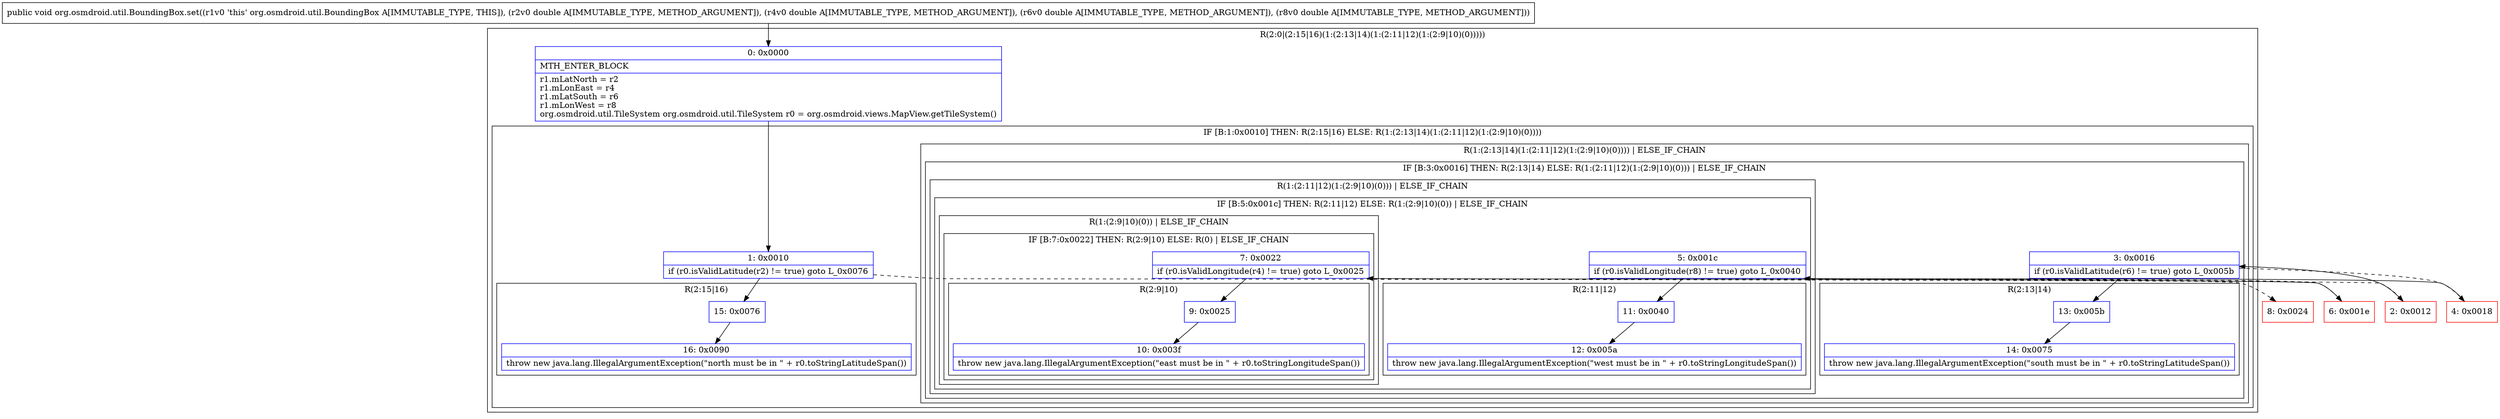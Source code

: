 digraph "CFG fororg.osmdroid.util.BoundingBox.set(DDDD)V" {
subgraph cluster_Region_1817585883 {
label = "R(2:0|(2:15|16)(1:(2:13|14)(1:(2:11|12)(1:(2:9|10)(0)))))";
node [shape=record,color=blue];
Node_0 [shape=record,label="{0\:\ 0x0000|MTH_ENTER_BLOCK\l|r1.mLatNorth = r2\lr1.mLonEast = r4\lr1.mLatSouth = r6\lr1.mLonWest = r8\lorg.osmdroid.util.TileSystem org.osmdroid.util.TileSystem r0 = org.osmdroid.views.MapView.getTileSystem()\l}"];
subgraph cluster_IfRegion_210680697 {
label = "IF [B:1:0x0010] THEN: R(2:15|16) ELSE: R(1:(2:13|14)(1:(2:11|12)(1:(2:9|10)(0))))";
node [shape=record,color=blue];
Node_1 [shape=record,label="{1\:\ 0x0010|if (r0.isValidLatitude(r2) != true) goto L_0x0076\l}"];
subgraph cluster_Region_1283735937 {
label = "R(2:15|16)";
node [shape=record,color=blue];
Node_15 [shape=record,label="{15\:\ 0x0076}"];
Node_16 [shape=record,label="{16\:\ 0x0090|throw new java.lang.IllegalArgumentException(\"north must be in \" + r0.toStringLatitudeSpan())\l}"];
}
subgraph cluster_Region_1500708977 {
label = "R(1:(2:13|14)(1:(2:11|12)(1:(2:9|10)(0)))) | ELSE_IF_CHAIN\l";
node [shape=record,color=blue];
subgraph cluster_IfRegion_882821559 {
label = "IF [B:3:0x0016] THEN: R(2:13|14) ELSE: R(1:(2:11|12)(1:(2:9|10)(0))) | ELSE_IF_CHAIN\l";
node [shape=record,color=blue];
Node_3 [shape=record,label="{3\:\ 0x0016|if (r0.isValidLatitude(r6) != true) goto L_0x005b\l}"];
subgraph cluster_Region_1775447823 {
label = "R(2:13|14)";
node [shape=record,color=blue];
Node_13 [shape=record,label="{13\:\ 0x005b}"];
Node_14 [shape=record,label="{14\:\ 0x0075|throw new java.lang.IllegalArgumentException(\"south must be in \" + r0.toStringLatitudeSpan())\l}"];
}
subgraph cluster_Region_1129358106 {
label = "R(1:(2:11|12)(1:(2:9|10)(0))) | ELSE_IF_CHAIN\l";
node [shape=record,color=blue];
subgraph cluster_IfRegion_276759615 {
label = "IF [B:5:0x001c] THEN: R(2:11|12) ELSE: R(1:(2:9|10)(0)) | ELSE_IF_CHAIN\l";
node [shape=record,color=blue];
Node_5 [shape=record,label="{5\:\ 0x001c|if (r0.isValidLongitude(r8) != true) goto L_0x0040\l}"];
subgraph cluster_Region_2124011512 {
label = "R(2:11|12)";
node [shape=record,color=blue];
Node_11 [shape=record,label="{11\:\ 0x0040}"];
Node_12 [shape=record,label="{12\:\ 0x005a|throw new java.lang.IllegalArgumentException(\"west must be in \" + r0.toStringLongitudeSpan())\l}"];
}
subgraph cluster_Region_451004584 {
label = "R(1:(2:9|10)(0)) | ELSE_IF_CHAIN\l";
node [shape=record,color=blue];
subgraph cluster_IfRegion_1015573229 {
label = "IF [B:7:0x0022] THEN: R(2:9|10) ELSE: R(0) | ELSE_IF_CHAIN\l";
node [shape=record,color=blue];
Node_7 [shape=record,label="{7\:\ 0x0022|if (r0.isValidLongitude(r4) != true) goto L_0x0025\l}"];
subgraph cluster_Region_1288933668 {
label = "R(2:9|10)";
node [shape=record,color=blue];
Node_9 [shape=record,label="{9\:\ 0x0025}"];
Node_10 [shape=record,label="{10\:\ 0x003f|throw new java.lang.IllegalArgumentException(\"east must be in \" + r0.toStringLongitudeSpan())\l}"];
}
subgraph cluster_Region_1572220654 {
label = "R(0)";
node [shape=record,color=blue];
}
}
}
}
}
}
}
}
}
Node_2 [shape=record,color=red,label="{2\:\ 0x0012}"];
Node_4 [shape=record,color=red,label="{4\:\ 0x0018}"];
Node_6 [shape=record,color=red,label="{6\:\ 0x001e}"];
Node_8 [shape=record,color=red,label="{8\:\ 0x0024}"];
MethodNode[shape=record,label="{public void org.osmdroid.util.BoundingBox.set((r1v0 'this' org.osmdroid.util.BoundingBox A[IMMUTABLE_TYPE, THIS]), (r2v0 double A[IMMUTABLE_TYPE, METHOD_ARGUMENT]), (r4v0 double A[IMMUTABLE_TYPE, METHOD_ARGUMENT]), (r6v0 double A[IMMUTABLE_TYPE, METHOD_ARGUMENT]), (r8v0 double A[IMMUTABLE_TYPE, METHOD_ARGUMENT])) }"];
MethodNode -> Node_0;
Node_0 -> Node_1;
Node_1 -> Node_2[style=dashed];
Node_1 -> Node_15;
Node_15 -> Node_16;
Node_3 -> Node_4[style=dashed];
Node_3 -> Node_13;
Node_13 -> Node_14;
Node_5 -> Node_6[style=dashed];
Node_5 -> Node_11;
Node_11 -> Node_12;
Node_7 -> Node_8[style=dashed];
Node_7 -> Node_9;
Node_9 -> Node_10;
Node_2 -> Node_3;
Node_4 -> Node_5;
Node_6 -> Node_7;
}

